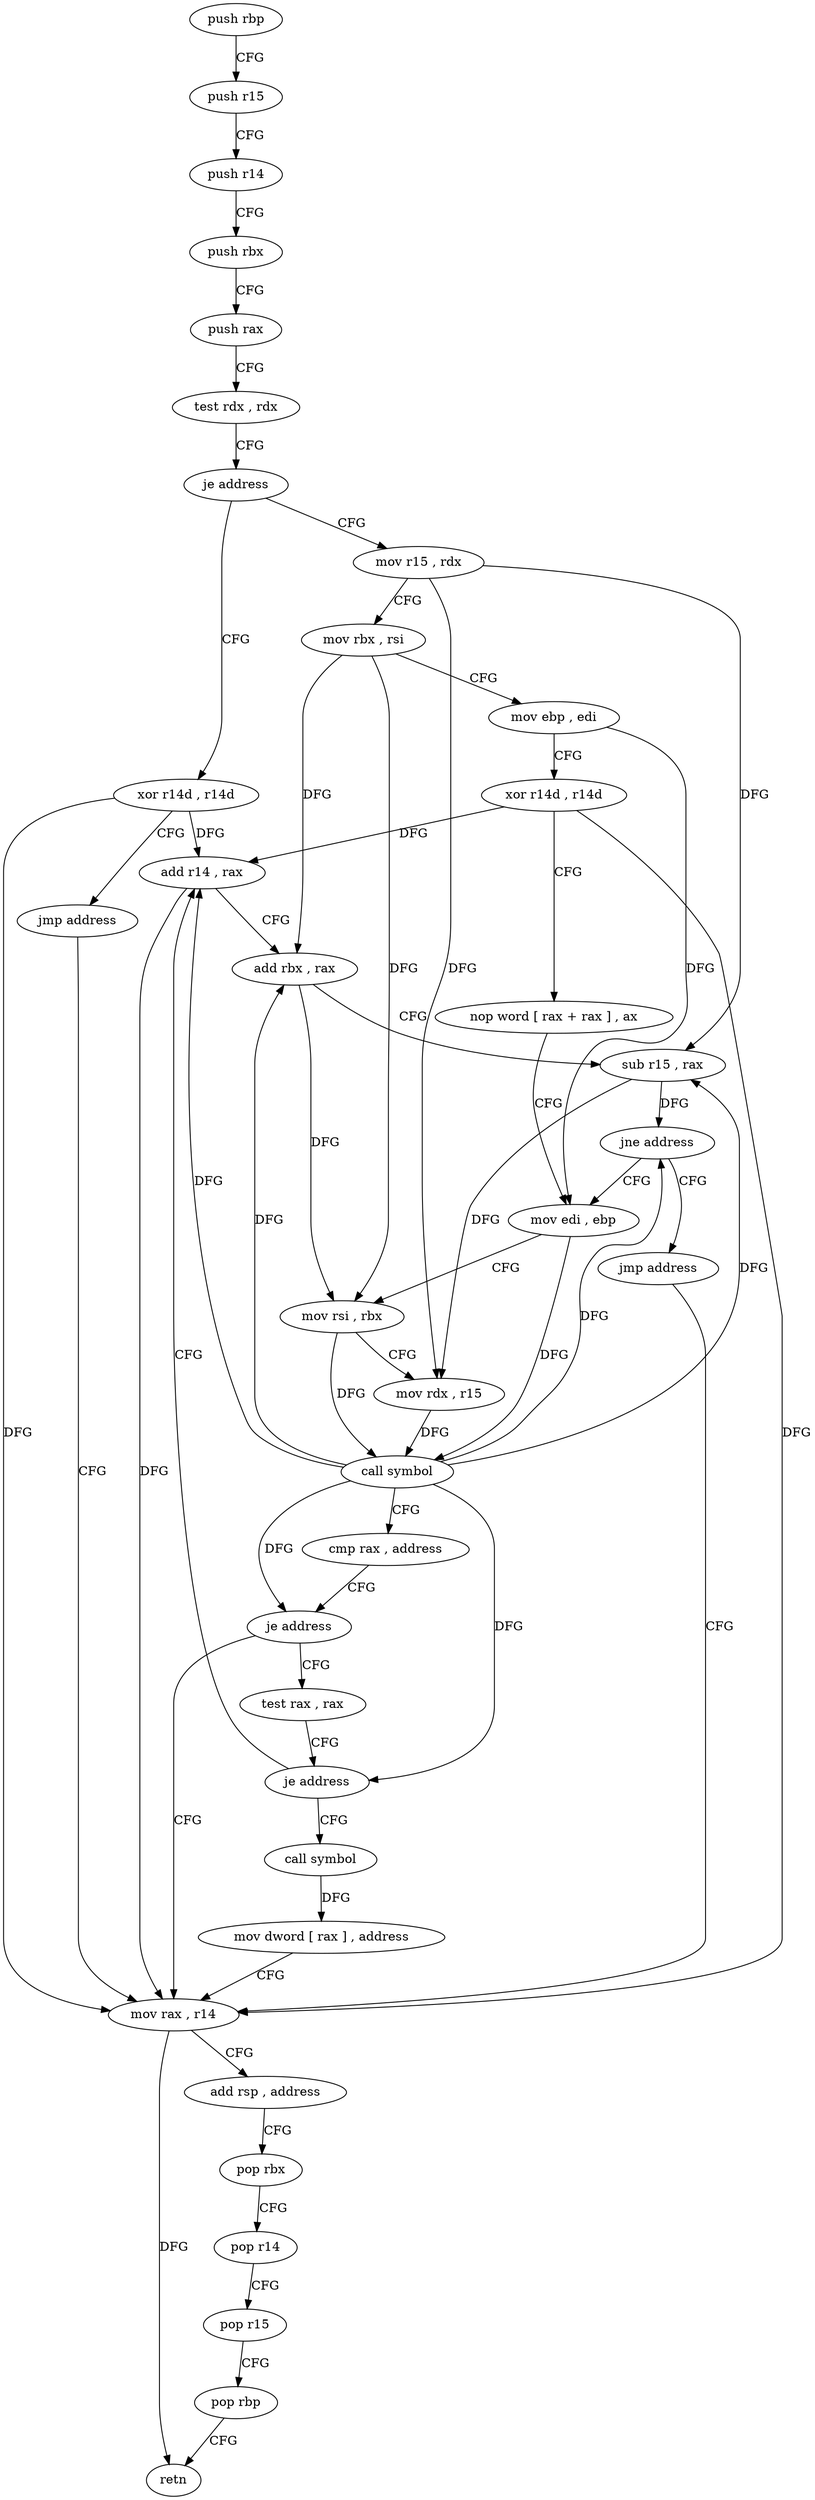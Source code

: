 digraph "func" {
"163696" [label = "push rbp" ]
"163697" [label = "push r15" ]
"163699" [label = "push r14" ]
"163701" [label = "push rbx" ]
"163702" [label = "push rax" ]
"163703" [label = "test rdx , rdx" ]
"163706" [label = "je address" ]
"163765" [label = "xor r14d , r14d" ]
"163708" [label = "mov r15 , rdx" ]
"163768" [label = "jmp address" ]
"163781" [label = "mov rax , r14" ]
"163711" [label = "mov rbx , rsi" ]
"163714" [label = "mov ebp , edi" ]
"163716" [label = "xor r14d , r14d" ]
"163719" [label = "nop word [ rax + rax ] , ax" ]
"163728" [label = "mov edi , ebp" ]
"163784" [label = "add rsp , address" ]
"163788" [label = "pop rbx" ]
"163789" [label = "pop r14" ]
"163791" [label = "pop r15" ]
"163793" [label = "pop rbp" ]
"163794" [label = "retn" ]
"163747" [label = "test rax , rax" ]
"163750" [label = "je address" ]
"163770" [label = "call symbol" ]
"163752" [label = "add r14 , rax" ]
"163775" [label = "mov dword [ rax ] , address" ]
"163755" [label = "add rbx , rax" ]
"163758" [label = "sub r15 , rax" ]
"163761" [label = "jne address" ]
"163763" [label = "jmp address" ]
"163730" [label = "mov rsi , rbx" ]
"163733" [label = "mov rdx , r15" ]
"163736" [label = "call symbol" ]
"163741" [label = "cmp rax , address" ]
"163745" [label = "je address" ]
"163696" -> "163697" [ label = "CFG" ]
"163697" -> "163699" [ label = "CFG" ]
"163699" -> "163701" [ label = "CFG" ]
"163701" -> "163702" [ label = "CFG" ]
"163702" -> "163703" [ label = "CFG" ]
"163703" -> "163706" [ label = "CFG" ]
"163706" -> "163765" [ label = "CFG" ]
"163706" -> "163708" [ label = "CFG" ]
"163765" -> "163768" [ label = "CFG" ]
"163765" -> "163781" [ label = "DFG" ]
"163765" -> "163752" [ label = "DFG" ]
"163708" -> "163711" [ label = "CFG" ]
"163708" -> "163733" [ label = "DFG" ]
"163708" -> "163758" [ label = "DFG" ]
"163768" -> "163781" [ label = "CFG" ]
"163781" -> "163784" [ label = "CFG" ]
"163781" -> "163794" [ label = "DFG" ]
"163711" -> "163714" [ label = "CFG" ]
"163711" -> "163730" [ label = "DFG" ]
"163711" -> "163755" [ label = "DFG" ]
"163714" -> "163716" [ label = "CFG" ]
"163714" -> "163728" [ label = "DFG" ]
"163716" -> "163719" [ label = "CFG" ]
"163716" -> "163781" [ label = "DFG" ]
"163716" -> "163752" [ label = "DFG" ]
"163719" -> "163728" [ label = "CFG" ]
"163728" -> "163730" [ label = "CFG" ]
"163728" -> "163736" [ label = "DFG" ]
"163784" -> "163788" [ label = "CFG" ]
"163788" -> "163789" [ label = "CFG" ]
"163789" -> "163791" [ label = "CFG" ]
"163791" -> "163793" [ label = "CFG" ]
"163793" -> "163794" [ label = "CFG" ]
"163747" -> "163750" [ label = "CFG" ]
"163750" -> "163770" [ label = "CFG" ]
"163750" -> "163752" [ label = "CFG" ]
"163770" -> "163775" [ label = "DFG" ]
"163752" -> "163755" [ label = "CFG" ]
"163752" -> "163781" [ label = "DFG" ]
"163775" -> "163781" [ label = "CFG" ]
"163755" -> "163758" [ label = "CFG" ]
"163755" -> "163730" [ label = "DFG" ]
"163758" -> "163761" [ label = "DFG" ]
"163758" -> "163733" [ label = "DFG" ]
"163761" -> "163728" [ label = "CFG" ]
"163761" -> "163763" [ label = "CFG" ]
"163763" -> "163781" [ label = "CFG" ]
"163730" -> "163733" [ label = "CFG" ]
"163730" -> "163736" [ label = "DFG" ]
"163733" -> "163736" [ label = "DFG" ]
"163736" -> "163741" [ label = "CFG" ]
"163736" -> "163745" [ label = "DFG" ]
"163736" -> "163750" [ label = "DFG" ]
"163736" -> "163752" [ label = "DFG" ]
"163736" -> "163755" [ label = "DFG" ]
"163736" -> "163758" [ label = "DFG" ]
"163736" -> "163761" [ label = "DFG" ]
"163741" -> "163745" [ label = "CFG" ]
"163745" -> "163781" [ label = "CFG" ]
"163745" -> "163747" [ label = "CFG" ]
}
